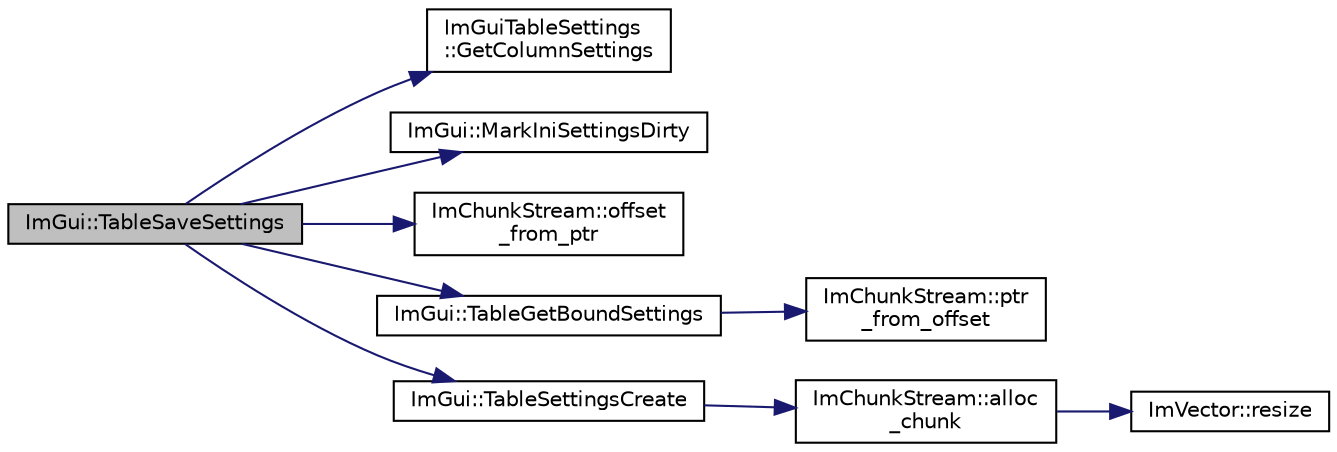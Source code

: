 digraph "ImGui::TableSaveSettings"
{
 // LATEX_PDF_SIZE
  edge [fontname="Helvetica",fontsize="10",labelfontname="Helvetica",labelfontsize="10"];
  node [fontname="Helvetica",fontsize="10",shape=record];
  rankdir="LR";
  Node1 [label="ImGui::TableSaveSettings",height=0.2,width=0.4,color="black", fillcolor="grey75", style="filled", fontcolor="black",tooltip=" "];
  Node1 -> Node2 [color="midnightblue",fontsize="10",style="solid",fontname="Helvetica"];
  Node2 [label="ImGuiTableSettings\l::GetColumnSettings",height=0.2,width=0.4,color="black", fillcolor="white", style="filled",URL="$struct_im_gui_table_settings.html#ad5bc9a71db18b61d9940c14aec13762d",tooltip=" "];
  Node1 -> Node3 [color="midnightblue",fontsize="10",style="solid",fontname="Helvetica"];
  Node3 [label="ImGui::MarkIniSettingsDirty",height=0.2,width=0.4,color="black", fillcolor="white", style="filled",URL="$namespace_im_gui.html#aee9b660c1d6786c00fc47c71c66eb1eb",tooltip=" "];
  Node1 -> Node4 [color="midnightblue",fontsize="10",style="solid",fontname="Helvetica"];
  Node4 [label="ImChunkStream::offset\l_from_ptr",height=0.2,width=0.4,color="black", fillcolor="white", style="filled",URL="$struct_im_chunk_stream.html#ab3dccb857d0b35ae295d14ff7f9dd0ac",tooltip=" "];
  Node1 -> Node5 [color="midnightblue",fontsize="10",style="solid",fontname="Helvetica"];
  Node5 [label="ImGui::TableGetBoundSettings",height=0.2,width=0.4,color="black", fillcolor="white", style="filled",URL="$namespace_im_gui.html#a4824b64a0052e57fdb17c90331fb39cd",tooltip=" "];
  Node5 -> Node6 [color="midnightblue",fontsize="10",style="solid",fontname="Helvetica"];
  Node6 [label="ImChunkStream::ptr\l_from_offset",height=0.2,width=0.4,color="black", fillcolor="white", style="filled",URL="$struct_im_chunk_stream.html#a88e60ac2db2c90e8bccff3b48a2a03b3",tooltip=" "];
  Node1 -> Node7 [color="midnightblue",fontsize="10",style="solid",fontname="Helvetica"];
  Node7 [label="ImGui::TableSettingsCreate",height=0.2,width=0.4,color="black", fillcolor="white", style="filled",URL="$namespace_im_gui.html#a627a6a9580dc916a0a273afc16cefc19",tooltip=" "];
  Node7 -> Node8 [color="midnightblue",fontsize="10",style="solid",fontname="Helvetica"];
  Node8 [label="ImChunkStream::alloc\l_chunk",height=0.2,width=0.4,color="black", fillcolor="white", style="filled",URL="$struct_im_chunk_stream.html#abe839ee96b7507850073541509998d1f",tooltip=" "];
  Node8 -> Node9 [color="midnightblue",fontsize="10",style="solid",fontname="Helvetica"];
  Node9 [label="ImVector::resize",height=0.2,width=0.4,color="black", fillcolor="white", style="filled",URL="$struct_im_vector.html#ac371dd62e56ae486b1a5038cf07eee56",tooltip=" "];
}
